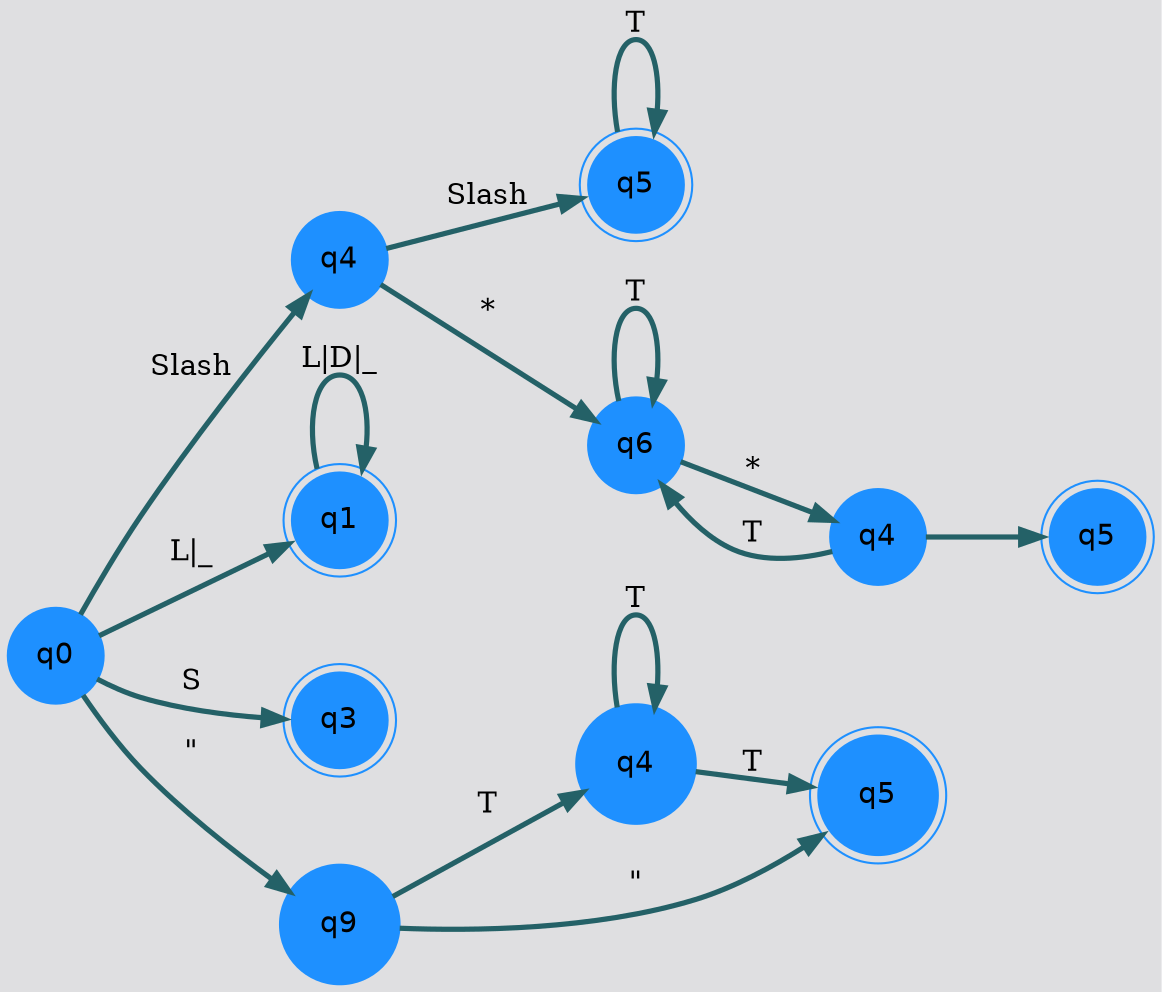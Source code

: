 digraph automa {
nodesep=0.6;
rankdir=LR;
bgcolor = "#DFDFE1";
node [shape = circle, color=dodgerblue,style=filled,fontname ="helvetica"];
edge[penwidth=2.5, color="#246167"]
nodoRaiz[label="q0"];
nodoSlash [shape=circle, label="q4"];
nodoTodillo [shape=doublecircle, label="q5"];
nodoRaiz->nodoSlash [label=" Slash\ "];
nodoSlash->nodoTodillo [label=" Slash\ "];
nodoTodillo->nodoTodillo [label=" T "];
nodoAsterisco [shape=circle, label="q6"];
nodoAsterisco2 [shape=circle, label="q4"];
nodoSlashFinal [shape=doublecircle, label="q5"];
nodoSlash->nodoAsterisco [label=" * "];
nodoAsterisco->nodoAsterisco [label=" T "];
nodoAsterisco->nodoAsterisco2 [label=" * "];
nodoAsterisco2->nodoAsterisco [label=" T "];
nodoAsterisco2->nodoSlashFinal [label=" \ "]; 
nodoLetra[shape=doublecircle,label="q1"];
nodoRaiz->nodoLetra[label="L|_"];
nodoLetra->nodoLetra[label="L|D|_"];
nodoSimbolo [shape=doublecircle, label="q3"];
nodoRaiz->nodoSimbolo[label="S"];
nodoComilla1 [shape=circle, label=" q9 "];
nodoT [shape=circle, label=" q4 "];
nodoComilla2 [shape=doublecircle, label=" q5 "];
nodoRaiz->nodoComilla1 [label=" \" "];
nodoComilla1->nodoT [label=" T "];
nodoT->nodoT [label=" T "];
nodoT->nodoComilla2 [label=" T "];
nodoComilla1->nodoComilla2 [label=" \" "]; 
}
